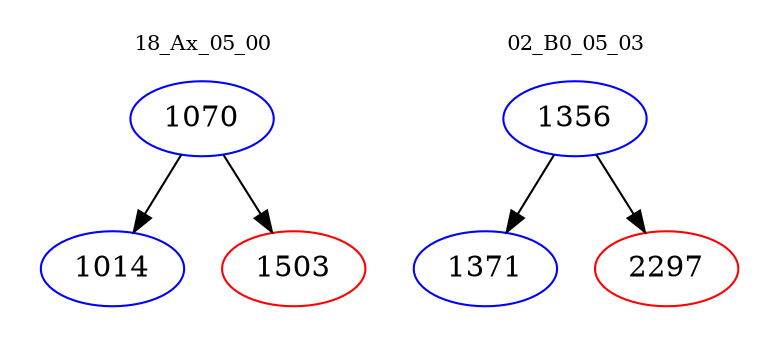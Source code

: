 digraph{
subgraph cluster_0 {
color = white
label = "18_Ax_05_00";
fontsize=10;
T0_1070 [label="1070", color="blue"]
T0_1070 -> T0_1014 [color="black"]
T0_1014 [label="1014", color="blue"]
T0_1070 -> T0_1503 [color="black"]
T0_1503 [label="1503", color="red"]
}
subgraph cluster_1 {
color = white
label = "02_B0_05_03";
fontsize=10;
T1_1356 [label="1356", color="blue"]
T1_1356 -> T1_1371 [color="black"]
T1_1371 [label="1371", color="blue"]
T1_1356 -> T1_2297 [color="black"]
T1_2297 [label="2297", color="red"]
}
}
